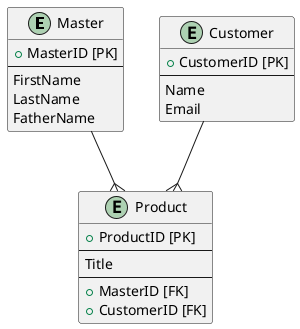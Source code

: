 @startuml

entity Master {
  +MasterID [PK]
  --
  FirstName
  LastName
  FatherName
}

entity Customer {
  +CustomerID [PK]
  --
  Name
  Email
}

entity Product {
  +ProductID [PK]
  --
  Title
  --
  +MasterID [FK]
  +CustomerID [FK]
}

Master --{ Product
Customer --{ Product

@enduml
